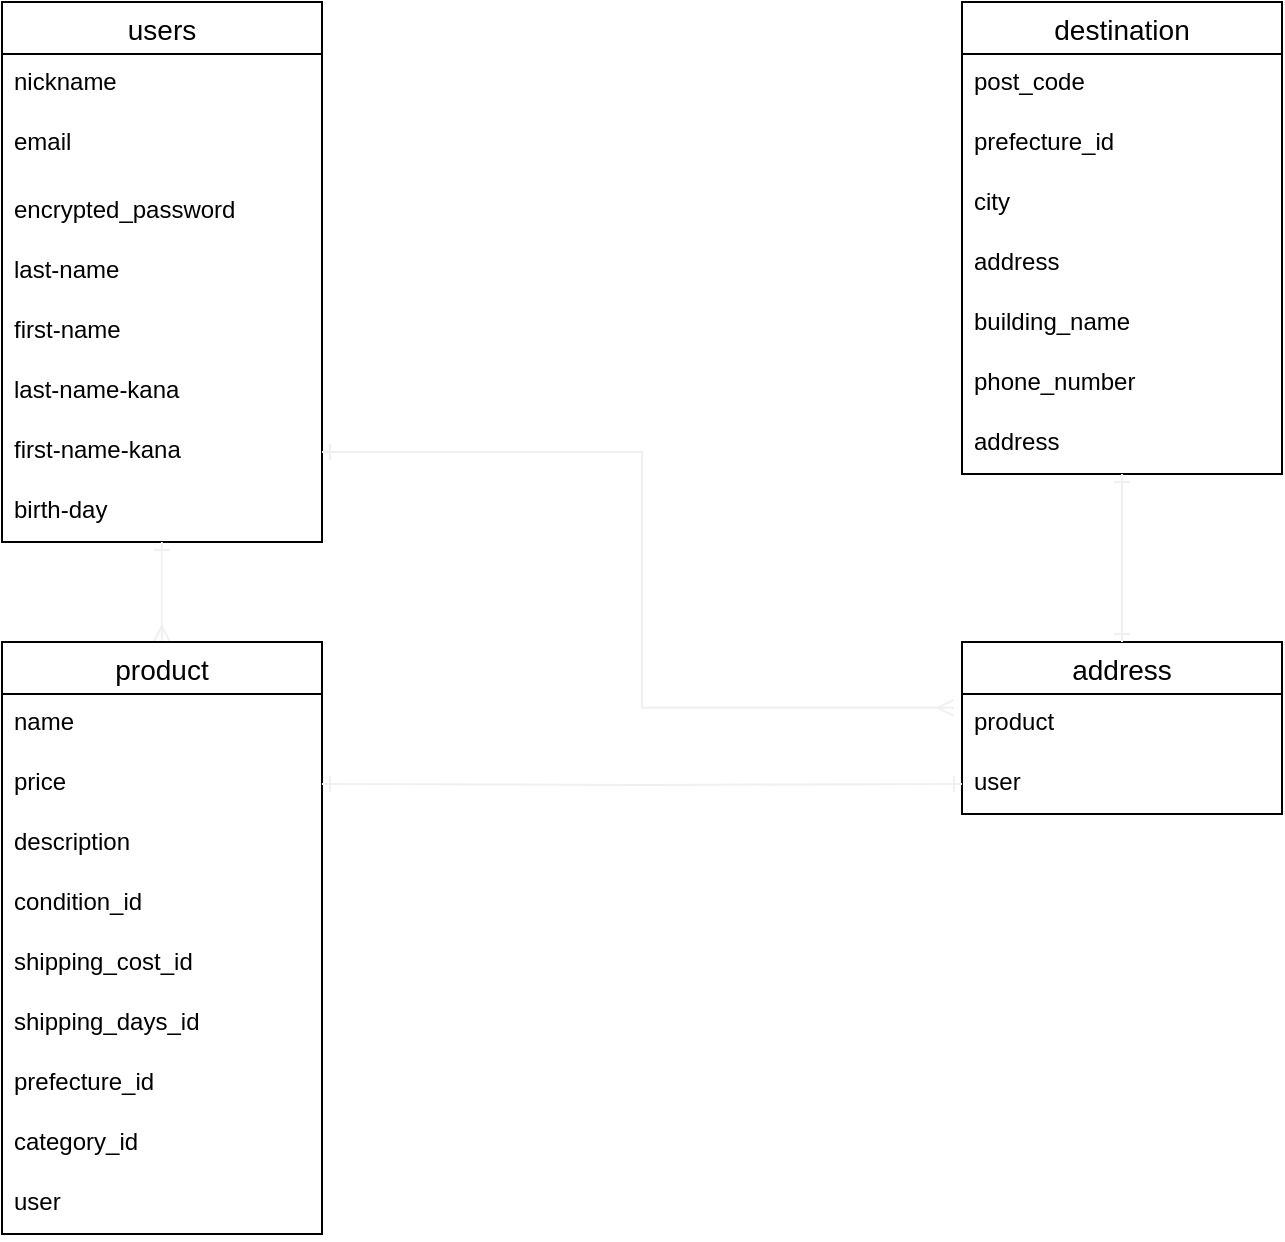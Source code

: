 <mxfile>
    <diagram id="_0M3nH67_NEi3Oq9-1mu" name="ページ2">
        <mxGraphModel dx="728" dy="680" grid="1" gridSize="10" guides="1" tooltips="1" connect="1" arrows="1" fold="1" page="1" pageScale="1" pageWidth="827" pageHeight="1169" math="0" shadow="0">
            <root>
                <mxCell id="R8pcYM-6dIFiuVNvw7nZ-0"/>
                <mxCell id="R8pcYM-6dIFiuVNvw7nZ-1" parent="R8pcYM-6dIFiuVNvw7nZ-0"/>
                <mxCell id="En99tIec1dn_C65rDExE-0" value="users" style="swimlane;fontStyle=0;childLayout=stackLayout;horizontal=1;startSize=26;horizontalStack=0;resizeParent=1;resizeParentMax=0;resizeLast=0;collapsible=1;marginBottom=0;align=center;fontSize=14;" vertex="1" parent="R8pcYM-6dIFiuVNvw7nZ-1">
                    <mxGeometry x="40" y="40" width="160" height="270" as="geometry"/>
                </mxCell>
                <mxCell id="En99tIec1dn_C65rDExE-1" value="nickname" style="text;strokeColor=none;fillColor=none;spacingLeft=4;spacingRight=4;overflow=hidden;rotatable=0;points=[[0,0.5],[1,0.5]];portConstraint=eastwest;fontSize=12;" vertex="1" parent="En99tIec1dn_C65rDExE-0">
                    <mxGeometry y="26" width="160" height="30" as="geometry"/>
                </mxCell>
                <mxCell id="En99tIec1dn_C65rDExE-2" value="email" style="text;strokeColor=none;fillColor=none;spacingLeft=4;spacingRight=4;overflow=hidden;rotatable=0;points=[[0,0.5],[1,0.5]];portConstraint=eastwest;fontSize=12;" vertex="1" parent="En99tIec1dn_C65rDExE-0">
                    <mxGeometry y="56" width="160" height="34" as="geometry"/>
                </mxCell>
                <mxCell id="En99tIec1dn_C65rDExE-3" value="encrypted_password" style="text;strokeColor=none;fillColor=none;spacingLeft=4;spacingRight=4;overflow=hidden;rotatable=0;points=[[0,0.5],[1,0.5]];portConstraint=eastwest;fontSize=12;" vertex="1" parent="En99tIec1dn_C65rDExE-0">
                    <mxGeometry y="90" width="160" height="30" as="geometry"/>
                </mxCell>
                <mxCell id="En99tIec1dn_C65rDExE-4" value="last-name" style="text;strokeColor=none;fillColor=none;spacingLeft=4;spacingRight=4;overflow=hidden;rotatable=0;points=[[0,0.5],[1,0.5]];portConstraint=eastwest;fontSize=12;" vertex="1" parent="En99tIec1dn_C65rDExE-0">
                    <mxGeometry y="120" width="160" height="30" as="geometry"/>
                </mxCell>
                <mxCell id="En99tIec1dn_C65rDExE-5" value="first-name" style="text;strokeColor=none;fillColor=none;spacingLeft=4;spacingRight=4;overflow=hidden;rotatable=0;points=[[0,0.5],[1,0.5]];portConstraint=eastwest;fontSize=12;" vertex="1" parent="En99tIec1dn_C65rDExE-0">
                    <mxGeometry y="150" width="160" height="30" as="geometry"/>
                </mxCell>
                <mxCell id="En99tIec1dn_C65rDExE-6" value="last-name-kana" style="text;strokeColor=none;fillColor=none;spacingLeft=4;spacingRight=4;overflow=hidden;rotatable=0;points=[[0,0.5],[1,0.5]];portConstraint=eastwest;fontSize=12;" vertex="1" parent="En99tIec1dn_C65rDExE-0">
                    <mxGeometry y="180" width="160" height="30" as="geometry"/>
                </mxCell>
                <mxCell id="En99tIec1dn_C65rDExE-7" value="first-name-kana" style="text;strokeColor=none;fillColor=none;spacingLeft=4;spacingRight=4;overflow=hidden;rotatable=0;points=[[0,0.5],[1,0.5]];portConstraint=eastwest;fontSize=12;" vertex="1" parent="En99tIec1dn_C65rDExE-0">
                    <mxGeometry y="210" width="160" height="30" as="geometry"/>
                </mxCell>
                <mxCell id="En99tIec1dn_C65rDExE-8" value="birth-day" style="text;strokeColor=none;fillColor=none;spacingLeft=4;spacingRight=4;overflow=hidden;rotatable=0;points=[[0,0.5],[1,0.5]];portConstraint=eastwest;fontSize=12;" vertex="1" parent="En99tIec1dn_C65rDExE-0">
                    <mxGeometry y="240" width="160" height="30" as="geometry"/>
                </mxCell>
                <mxCell id="77E4027k5SxiQhYJZpMu-0" value="destination" style="swimlane;fontStyle=0;childLayout=stackLayout;horizontal=1;startSize=26;horizontalStack=0;resizeParent=1;resizeParentMax=0;resizeLast=0;collapsible=1;marginBottom=0;align=center;fontSize=14;" vertex="1" parent="R8pcYM-6dIFiuVNvw7nZ-1">
                    <mxGeometry x="520" y="40" width="160" height="236" as="geometry"/>
                </mxCell>
                <mxCell id="77E4027k5SxiQhYJZpMu-5" value="post_code" style="text;strokeColor=none;fillColor=none;spacingLeft=4;spacingRight=4;overflow=hidden;rotatable=0;points=[[0,0.5],[1,0.5]];portConstraint=eastwest;fontSize=12;" vertex="1" parent="77E4027k5SxiQhYJZpMu-0">
                    <mxGeometry y="26" width="160" height="30" as="geometry"/>
                </mxCell>
                <mxCell id="77E4027k5SxiQhYJZpMu-6" value="prefecture_id" style="text;strokeColor=none;fillColor=none;spacingLeft=4;spacingRight=4;overflow=hidden;rotatable=0;points=[[0,0.5],[1,0.5]];portConstraint=eastwest;fontSize=12;" vertex="1" parent="77E4027k5SxiQhYJZpMu-0">
                    <mxGeometry y="56" width="160" height="30" as="geometry"/>
                </mxCell>
                <mxCell id="77E4027k5SxiQhYJZpMu-7" value="city" style="text;strokeColor=none;fillColor=none;spacingLeft=4;spacingRight=4;overflow=hidden;rotatable=0;points=[[0,0.5],[1,0.5]];portConstraint=eastwest;fontSize=12;" vertex="1" parent="77E4027k5SxiQhYJZpMu-0">
                    <mxGeometry y="86" width="160" height="30" as="geometry"/>
                </mxCell>
                <mxCell id="77E4027k5SxiQhYJZpMu-8" value="address" style="text;strokeColor=none;fillColor=none;spacingLeft=4;spacingRight=4;overflow=hidden;rotatable=0;points=[[0,0.5],[1,0.5]];portConstraint=eastwest;fontSize=12;" vertex="1" parent="77E4027k5SxiQhYJZpMu-0">
                    <mxGeometry y="116" width="160" height="30" as="geometry"/>
                </mxCell>
                <mxCell id="77E4027k5SxiQhYJZpMu-9" value="building_name" style="text;strokeColor=none;fillColor=none;spacingLeft=4;spacingRight=4;overflow=hidden;rotatable=0;points=[[0,0.5],[1,0.5]];portConstraint=eastwest;fontSize=12;" vertex="1" parent="77E4027k5SxiQhYJZpMu-0">
                    <mxGeometry y="146" width="160" height="30" as="geometry"/>
                </mxCell>
                <mxCell id="77E4027k5SxiQhYJZpMu-10" value="phone_number" style="text;strokeColor=none;fillColor=none;spacingLeft=4;spacingRight=4;overflow=hidden;rotatable=0;points=[[0,0.5],[1,0.5]];portConstraint=eastwest;fontSize=12;" vertex="1" parent="77E4027k5SxiQhYJZpMu-0">
                    <mxGeometry y="176" width="160" height="30" as="geometry"/>
                </mxCell>
                <mxCell id="IUIaBf5F-ILwce-eCE-9-24" value="address" style="text;strokeColor=none;fillColor=none;spacingLeft=4;spacingRight=4;overflow=hidden;rotatable=0;points=[[0,0.5],[1,0.5]];portConstraint=eastwest;fontSize=12;" vertex="1" parent="77E4027k5SxiQhYJZpMu-0">
                    <mxGeometry y="206" width="160" height="30" as="geometry"/>
                </mxCell>
                <mxCell id="lUwhcgoe3vLOZCY1hywW-0" style="edgeStyle=orthogonalEdgeStyle;rounded=0;orthogonalLoop=1;jettySize=auto;html=1;startArrow=ERone;startFill=0;endArrow=ERmany;endFill=0;strokeColor=#f0f0f0;strokeWidth=1;entryX=0.5;entryY=0;entryDx=0;entryDy=0;" edge="1" parent="R8pcYM-6dIFiuVNvw7nZ-1">
                    <mxGeometry relative="1" as="geometry">
                        <mxPoint x="119.92" y="360" as="targetPoint"/>
                        <mxPoint x="119.92" y="310" as="sourcePoint"/>
                        <Array as="points"/>
                    </mxGeometry>
                </mxCell>
                <mxCell id="IUIaBf5F-ILwce-eCE-9-0" value="product" style="swimlane;fontStyle=0;childLayout=stackLayout;horizontal=1;startSize=26;horizontalStack=0;resizeParent=1;resizeParentMax=0;resizeLast=0;collapsible=1;marginBottom=0;align=center;fontSize=14;" vertex="1" parent="R8pcYM-6dIFiuVNvw7nZ-1">
                    <mxGeometry x="40" y="360" width="160" height="296" as="geometry"/>
                </mxCell>
                <mxCell id="IUIaBf5F-ILwce-eCE-9-1" value="name" style="text;strokeColor=none;fillColor=none;spacingLeft=4;spacingRight=4;overflow=hidden;rotatable=0;points=[[0,0.5],[1,0.5]];portConstraint=eastwest;fontSize=12;" vertex="1" parent="IUIaBf5F-ILwce-eCE-9-0">
                    <mxGeometry y="26" width="160" height="30" as="geometry"/>
                </mxCell>
                <mxCell id="IUIaBf5F-ILwce-eCE-9-2" value="price" style="text;strokeColor=none;fillColor=none;spacingLeft=4;spacingRight=4;overflow=hidden;rotatable=0;points=[[0,0.5],[1,0.5]];portConstraint=eastwest;fontSize=12;" vertex="1" parent="IUIaBf5F-ILwce-eCE-9-0">
                    <mxGeometry y="56" width="160" height="30" as="geometry"/>
                </mxCell>
                <mxCell id="IUIaBf5F-ILwce-eCE-9-3" value="description" style="text;strokeColor=none;fillColor=none;spacingLeft=4;spacingRight=4;overflow=hidden;rotatable=0;points=[[0,0.5],[1,0.5]];portConstraint=eastwest;fontSize=12;" vertex="1" parent="IUIaBf5F-ILwce-eCE-9-0">
                    <mxGeometry y="86" width="160" height="30" as="geometry"/>
                </mxCell>
                <mxCell id="IUIaBf5F-ILwce-eCE-9-4" value="condition_id" style="text;strokeColor=none;fillColor=none;spacingLeft=4;spacingRight=4;overflow=hidden;rotatable=0;points=[[0,0.5],[1,0.5]];portConstraint=eastwest;fontSize=12;" vertex="1" parent="IUIaBf5F-ILwce-eCE-9-0">
                    <mxGeometry y="116" width="160" height="30" as="geometry"/>
                </mxCell>
                <mxCell id="IUIaBf5F-ILwce-eCE-9-7" value="shipping_cost_id" style="text;strokeColor=none;fillColor=none;spacingLeft=4;spacingRight=4;overflow=hidden;rotatable=0;points=[[0,0.5],[1,0.5]];portConstraint=eastwest;fontSize=12;" vertex="1" parent="IUIaBf5F-ILwce-eCE-9-0">
                    <mxGeometry y="146" width="160" height="30" as="geometry"/>
                </mxCell>
                <mxCell id="IUIaBf5F-ILwce-eCE-9-8" value="shipping_days_id" style="text;strokeColor=none;fillColor=none;spacingLeft=4;spacingRight=4;overflow=hidden;rotatable=0;points=[[0,0.5],[1,0.5]];portConstraint=eastwest;fontSize=12;" vertex="1" parent="IUIaBf5F-ILwce-eCE-9-0">
                    <mxGeometry y="176" width="160" height="30" as="geometry"/>
                </mxCell>
                <mxCell id="IUIaBf5F-ILwce-eCE-9-9" value="prefecture_id" style="text;strokeColor=none;fillColor=none;spacingLeft=4;spacingRight=4;overflow=hidden;rotatable=0;points=[[0,0.5],[1,0.5]];portConstraint=eastwest;fontSize=12;" vertex="1" parent="IUIaBf5F-ILwce-eCE-9-0">
                    <mxGeometry y="206" width="160" height="30" as="geometry"/>
                </mxCell>
                <mxCell id="IUIaBf5F-ILwce-eCE-9-10" value="category_id" style="text;strokeColor=none;fillColor=none;spacingLeft=4;spacingRight=4;overflow=hidden;rotatable=0;points=[[0,0.5],[1,0.5]];portConstraint=eastwest;fontSize=12;" vertex="1" parent="IUIaBf5F-ILwce-eCE-9-0">
                    <mxGeometry y="236" width="160" height="30" as="geometry"/>
                </mxCell>
                <mxCell id="IUIaBf5F-ILwce-eCE-9-11" value="user" style="text;strokeColor=none;fillColor=none;spacingLeft=4;spacingRight=4;overflow=hidden;rotatable=0;points=[[0,0.5],[1,0.5]];portConstraint=eastwest;fontSize=12;" vertex="1" parent="IUIaBf5F-ILwce-eCE-9-0">
                    <mxGeometry y="266" width="160" height="30" as="geometry"/>
                </mxCell>
                <mxCell id="IUIaBf5F-ILwce-eCE-9-15" value="address" style="swimlane;fontStyle=0;childLayout=stackLayout;horizontal=1;startSize=26;horizontalStack=0;resizeParent=1;resizeParentMax=0;resizeLast=0;collapsible=1;marginBottom=0;align=center;fontSize=14;" vertex="1" parent="R8pcYM-6dIFiuVNvw7nZ-1">
                    <mxGeometry x="520" y="360" width="160" height="86" as="geometry"/>
                </mxCell>
                <mxCell id="IUIaBf5F-ILwce-eCE-9-16" value="product" style="text;strokeColor=none;fillColor=none;spacingLeft=4;spacingRight=4;overflow=hidden;rotatable=0;points=[[0,0.5],[1,0.5]];portConstraint=eastwest;fontSize=12;" vertex="1" parent="IUIaBf5F-ILwce-eCE-9-15">
                    <mxGeometry y="26" width="160" height="30" as="geometry"/>
                </mxCell>
                <mxCell id="IUIaBf5F-ILwce-eCE-9-18" value="user" style="text;strokeColor=none;fillColor=none;spacingLeft=4;spacingRight=4;overflow=hidden;rotatable=0;points=[[0,0.5],[1,0.5]];portConstraint=eastwest;fontSize=12;" vertex="1" parent="IUIaBf5F-ILwce-eCE-9-15">
                    <mxGeometry y="56" width="160" height="30" as="geometry"/>
                </mxCell>
                <mxCell id="IUIaBf5F-ILwce-eCE-9-20" style="edgeStyle=orthogonalEdgeStyle;rounded=0;orthogonalLoop=1;jettySize=auto;html=1;entryX=0.5;entryY=0;entryDx=0;entryDy=0;startArrow=ERone;startFill=0;endArrow=ERone;endFill=0;strokeColor=#f0f0f0;strokeWidth=1;exitX=0.5;exitY=1;exitDx=0;exitDy=0;" edge="1" parent="R8pcYM-6dIFiuVNvw7nZ-1" source="77E4027k5SxiQhYJZpMu-0" target="IUIaBf5F-ILwce-eCE-9-15">
                    <mxGeometry relative="1" as="geometry">
                        <mxPoint x="570" y="280" as="sourcePoint"/>
                    </mxGeometry>
                </mxCell>
                <mxCell id="IUIaBf5F-ILwce-eCE-9-21" style="edgeStyle=orthogonalEdgeStyle;rounded=0;orthogonalLoop=1;jettySize=auto;html=1;exitX=0;exitY=0.5;exitDx=0;exitDy=0;startArrow=ERone;startFill=0;endArrow=ERone;endFill=0;strokeColor=#f0f0f0;strokeWidth=1;" edge="1" parent="R8pcYM-6dIFiuVNvw7nZ-1" target="IUIaBf5F-ILwce-eCE-9-2">
                    <mxGeometry relative="1" as="geometry">
                        <mxPoint x="520" y="431" as="sourcePoint"/>
                    </mxGeometry>
                </mxCell>
                <mxCell id="IUIaBf5F-ILwce-eCE-9-23" style="edgeStyle=orthogonalEdgeStyle;rounded=0;orthogonalLoop=1;jettySize=auto;html=1;exitX=1;exitY=0.5;exitDx=0;exitDy=0;entryX=-0.026;entryY=0.231;entryDx=0;entryDy=0;entryPerimeter=0;startArrow=ERone;startFill=0;endArrow=ERmany;endFill=0;strokeColor=#f0f0f0;strokeWidth=1;" edge="1" parent="R8pcYM-6dIFiuVNvw7nZ-1" source="En99tIec1dn_C65rDExE-7" target="IUIaBf5F-ILwce-eCE-9-16">
                    <mxGeometry relative="1" as="geometry"/>
                </mxCell>
            </root>
        </mxGraphModel>
    </diagram>
    <diagram id="dRL7u9wzXGMViZKuGC6K" name="ページ1">
        <mxGraphModel dx="728" dy="680" grid="1" gridSize="10" guides="1" tooltips="1" connect="1" arrows="1" fold="1" page="1" pageScale="1" pageWidth="827" pageHeight="1169" math="0" shadow="0">
            <root>
                <mxCell id="0"/>
                <mxCell id="1" parent="0"/>
                <mxCell id="18" value="users" style="swimlane;fontStyle=0;childLayout=stackLayout;horizontal=1;startSize=26;horizontalStack=0;resizeParent=1;resizeParentMax=0;resizeLast=0;collapsible=1;marginBottom=0;align=center;fontSize=14;" vertex="1" parent="1">
                    <mxGeometry x="40" y="40" width="160" height="270" as="geometry"/>
                </mxCell>
                <mxCell id="19" value="nickname" style="text;strokeColor=none;fillColor=none;spacingLeft=4;spacingRight=4;overflow=hidden;rotatable=0;points=[[0,0.5],[1,0.5]];portConstraint=eastwest;fontSize=12;" vertex="1" parent="18">
                    <mxGeometry y="26" width="160" height="30" as="geometry"/>
                </mxCell>
                <mxCell id="20" value="email" style="text;strokeColor=none;fillColor=none;spacingLeft=4;spacingRight=4;overflow=hidden;rotatable=0;points=[[0,0.5],[1,0.5]];portConstraint=eastwest;fontSize=12;" vertex="1" parent="18">
                    <mxGeometry y="56" width="160" height="34" as="geometry"/>
                </mxCell>
                <mxCell id="21" value="encrypted_password" style="text;strokeColor=none;fillColor=none;spacingLeft=4;spacingRight=4;overflow=hidden;rotatable=0;points=[[0,0.5],[1,0.5]];portConstraint=eastwest;fontSize=12;" vertex="1" parent="18">
                    <mxGeometry y="90" width="160" height="30" as="geometry"/>
                </mxCell>
                <mxCell id="56" value="last-name" style="text;strokeColor=none;fillColor=none;spacingLeft=4;spacingRight=4;overflow=hidden;rotatable=0;points=[[0,0.5],[1,0.5]];portConstraint=eastwest;fontSize=12;" vertex="1" parent="18">
                    <mxGeometry y="120" width="160" height="30" as="geometry"/>
                </mxCell>
                <mxCell id="57" value="first-name" style="text;strokeColor=none;fillColor=none;spacingLeft=4;spacingRight=4;overflow=hidden;rotatable=0;points=[[0,0.5],[1,0.5]];portConstraint=eastwest;fontSize=12;" vertex="1" parent="18">
                    <mxGeometry y="150" width="160" height="30" as="geometry"/>
                </mxCell>
                <mxCell id="58" value="last-name-kana" style="text;strokeColor=none;fillColor=none;spacingLeft=4;spacingRight=4;overflow=hidden;rotatable=0;points=[[0,0.5],[1,0.5]];portConstraint=eastwest;fontSize=12;" vertex="1" parent="18">
                    <mxGeometry y="180" width="160" height="30" as="geometry"/>
                </mxCell>
                <mxCell id="59" value="first-name-kana" style="text;strokeColor=none;fillColor=none;spacingLeft=4;spacingRight=4;overflow=hidden;rotatable=0;points=[[0,0.5],[1,0.5]];portConstraint=eastwest;fontSize=12;" vertex="1" parent="18">
                    <mxGeometry y="210" width="160" height="30" as="geometry"/>
                </mxCell>
                <mxCell id="60" value="birth-dete" style="text;strokeColor=none;fillColor=none;spacingLeft=4;spacingRight=4;overflow=hidden;rotatable=0;points=[[0,0.5],[1,0.5]];portConstraint=eastwest;fontSize=12;" vertex="1" parent="18">
                    <mxGeometry y="240" width="160" height="30" as="geometry"/>
                </mxCell>
                <mxCell id="26" value="product" style="swimlane;fontStyle=0;childLayout=stackLayout;horizontal=1;startSize=26;horizontalStack=0;resizeParent=1;resizeParentMax=0;resizeLast=0;collapsible=1;marginBottom=0;align=center;fontSize=14;" vertex="1" parent="1">
                    <mxGeometry x="40" y="360" width="160" height="326" as="geometry"/>
                </mxCell>
                <mxCell id="27" value="name" style="text;strokeColor=none;fillColor=none;spacingLeft=4;spacingRight=4;overflow=hidden;rotatable=0;points=[[0,0.5],[1,0.5]];portConstraint=eastwest;fontSize=12;" vertex="1" parent="26">
                    <mxGeometry y="26" width="160" height="30" as="geometry"/>
                </mxCell>
                <mxCell id="28" value="price" style="text;strokeColor=none;fillColor=none;spacingLeft=4;spacingRight=4;overflow=hidden;rotatable=0;points=[[0,0.5],[1,0.5]];portConstraint=eastwest;fontSize=12;" vertex="1" parent="26">
                    <mxGeometry y="56" width="160" height="30" as="geometry"/>
                </mxCell>
                <mxCell id="29" value="description" style="text;strokeColor=none;fillColor=none;spacingLeft=4;spacingRight=4;overflow=hidden;rotatable=0;points=[[0,0.5],[1,0.5]];portConstraint=eastwest;fontSize=12;" vertex="1" parent="26">
                    <mxGeometry y="86" width="160" height="30" as="geometry"/>
                </mxCell>
                <mxCell id="61" value="status" style="text;strokeColor=none;fillColor=none;spacingLeft=4;spacingRight=4;overflow=hidden;rotatable=0;points=[[0,0.5],[1,0.5]];portConstraint=eastwest;fontSize=12;" vertex="1" parent="26">
                    <mxGeometry y="116" width="160" height="30" as="geometry"/>
                </mxCell>
                <mxCell id="62" value="judgment" style="text;strokeColor=none;fillColor=none;spacingLeft=4;spacingRight=4;overflow=hidden;rotatable=0;points=[[0,0.5],[1,0.5]];portConstraint=eastwest;fontSize=12;" vertex="1" parent="26">
                    <mxGeometry y="146" width="160" height="30" as="geometry"/>
                </mxCell>
                <mxCell id="63" value="size" style="text;strokeColor=none;fillColor=none;spacingLeft=4;spacingRight=4;overflow=hidden;rotatable=0;points=[[0,0.5],[1,0.5]];portConstraint=eastwest;fontSize=12;" vertex="1" parent="26">
                    <mxGeometry y="176" width="160" height="30" as="geometry"/>
                </mxCell>
                <mxCell id="64" value="cost" style="text;strokeColor=none;fillColor=none;spacingLeft=4;spacingRight=4;overflow=hidden;rotatable=0;points=[[0,0.5],[1,0.5]];portConstraint=eastwest;fontSize=12;" vertex="1" parent="26">
                    <mxGeometry y="206" width="160" height="30" as="geometry"/>
                </mxCell>
                <mxCell id="65" value="days" style="text;strokeColor=none;fillColor=none;spacingLeft=4;spacingRight=4;overflow=hidden;rotatable=0;points=[[0,0.5],[1,0.5]];portConstraint=eastwest;fontSize=12;" vertex="1" parent="26">
                    <mxGeometry y="236" width="160" height="30" as="geometry"/>
                </mxCell>
                <mxCell id="66" value="prefecture_id" style="text;strokeColor=none;fillColor=none;spacingLeft=4;spacingRight=4;overflow=hidden;rotatable=0;points=[[0,0.5],[1,0.5]];portConstraint=eastwest;fontSize=12;" vertex="1" parent="26">
                    <mxGeometry y="266" width="160" height="30" as="geometry"/>
                </mxCell>
                <mxCell id="67" value="category_id" style="text;strokeColor=none;fillColor=none;spacingLeft=4;spacingRight=4;overflow=hidden;rotatable=0;points=[[0,0.5],[1,0.5]];portConstraint=eastwest;fontSize=12;" vertex="1" parent="26">
                    <mxGeometry y="296" width="160" height="30" as="geometry"/>
                </mxCell>
                <mxCell id="44" value="destination" style="swimlane;fontStyle=0;childLayout=stackLayout;horizontal=1;startSize=26;horizontalStack=0;resizeParent=1;resizeParentMax=0;resizeLast=0;collapsible=1;marginBottom=0;align=center;fontSize=14;" vertex="1" parent="1">
                    <mxGeometry x="520" y="40" width="160" height="356" as="geometry"/>
                </mxCell>
                <mxCell id="45" value="last_name" style="text;strokeColor=none;fillColor=none;spacingLeft=4;spacingRight=4;overflow=hidden;rotatable=0;points=[[0,0.5],[1,0.5]];portConstraint=eastwest;fontSize=12;" vertex="1" parent="44">
                    <mxGeometry y="26" width="160" height="30" as="geometry"/>
                </mxCell>
                <mxCell id="46" value="first_name" style="text;strokeColor=none;fillColor=none;spacingLeft=4;spacingRight=4;overflow=hidden;rotatable=0;points=[[0,0.5],[1,0.5]];portConstraint=eastwest;fontSize=12;" vertex="1" parent="44">
                    <mxGeometry y="56" width="160" height="30" as="geometry"/>
                </mxCell>
                <mxCell id="47" value="last_name_kana" style="text;strokeColor=none;fillColor=none;spacingLeft=4;spacingRight=4;overflow=hidden;rotatable=0;points=[[0,0.5],[1,0.5]];portConstraint=eastwest;fontSize=12;" vertex="1" parent="44">
                    <mxGeometry y="86" width="160" height="30" as="geometry"/>
                </mxCell>
                <mxCell id="48" value="first_name_kana" style="text;strokeColor=none;fillColor=none;spacingLeft=4;spacingRight=4;overflow=hidden;rotatable=0;points=[[0,0.5],[1,0.5]];portConstraint=eastwest;fontSize=12;" vertex="1" parent="44">
                    <mxGeometry y="116" width="160" height="30" as="geometry"/>
                </mxCell>
                <mxCell id="50" value="post_code" style="text;strokeColor=none;fillColor=none;spacingLeft=4;spacingRight=4;overflow=hidden;rotatable=0;points=[[0,0.5],[1,0.5]];portConstraint=eastwest;fontSize=12;" vertex="1" parent="44">
                    <mxGeometry y="146" width="160" height="30" as="geometry"/>
                </mxCell>
                <mxCell id="51" value="prefecture" style="text;strokeColor=none;fillColor=none;spacingLeft=4;spacingRight=4;overflow=hidden;rotatable=0;points=[[0,0.5],[1,0.5]];portConstraint=eastwest;fontSize=12;" vertex="1" parent="44">
                    <mxGeometry y="176" width="160" height="30" as="geometry"/>
                </mxCell>
                <mxCell id="52" value="city" style="text;strokeColor=none;fillColor=none;spacingLeft=4;spacingRight=4;overflow=hidden;rotatable=0;points=[[0,0.5],[1,0.5]];portConstraint=eastwest;fontSize=12;" vertex="1" parent="44">
                    <mxGeometry y="206" width="160" height="30" as="geometry"/>
                </mxCell>
                <mxCell id="53" value="address" style="text;strokeColor=none;fillColor=none;spacingLeft=4;spacingRight=4;overflow=hidden;rotatable=0;points=[[0,0.5],[1,0.5]];portConstraint=eastwest;fontSize=12;" vertex="1" parent="44">
                    <mxGeometry y="236" width="160" height="30" as="geometry"/>
                </mxCell>
                <mxCell id="54" value="building_name" style="text;strokeColor=none;fillColor=none;spacingLeft=4;spacingRight=4;overflow=hidden;rotatable=0;points=[[0,0.5],[1,0.5]];portConstraint=eastwest;fontSize=12;" vertex="1" parent="44">
                    <mxGeometry y="266" width="160" height="30" as="geometry"/>
                </mxCell>
                <mxCell id="79" value="phone_number" style="text;strokeColor=none;fillColor=none;spacingLeft=4;spacingRight=4;overflow=hidden;rotatable=0;points=[[0,0.5],[1,0.5]];portConstraint=eastwest;fontSize=12;" vertex="1" parent="44">
                    <mxGeometry y="296" width="160" height="30" as="geometry"/>
                </mxCell>
                <mxCell id="80" value="user_id" style="text;strokeColor=none;fillColor=none;spacingLeft=4;spacingRight=4;overflow=hidden;rotatable=0;points=[[0,0.5],[1,0.5]];portConstraint=eastwest;fontSize=12;" vertex="1" parent="44">
                    <mxGeometry y="326" width="160" height="30" as="geometry"/>
                </mxCell>
                <mxCell id="75" style="edgeStyle=orthogonalEdgeStyle;orthogonalLoop=1;jettySize=auto;html=1;startArrow=ERone;startFill=0;endArrow=ERone;endFill=0;strokeWidth=1;rounded=0;entryX=0;entryY=0.5;entryDx=0;entryDy=0;" edge="1" parent="1" target="46">
                    <mxGeometry relative="1" as="geometry">
                        <mxPoint x="510" y="113" as="targetPoint"/>
                        <mxPoint x="210" y="111" as="sourcePoint"/>
                        <Array as="points">
                            <mxPoint x="200" y="111"/>
                        </Array>
                    </mxGeometry>
                </mxCell>
                <mxCell id="81" style="edgeStyle=orthogonalEdgeStyle;rounded=0;orthogonalLoop=1;jettySize=auto;html=1;startArrow=ERone;startFill=0;endArrow=ERmany;endFill=0;strokeColor=#f0f0f0;strokeWidth=1;entryX=0.5;entryY=0;entryDx=0;entryDy=0;" edge="1" parent="1" target="26">
                    <mxGeometry relative="1" as="geometry">
                        <mxPoint x="120" y="350" as="targetPoint"/>
                        <mxPoint x="120" y="310" as="sourcePoint"/>
                        <Array as="points"/>
                    </mxGeometry>
                </mxCell>
            </root>
        </mxGraphModel>
    </diagram>
</mxfile>